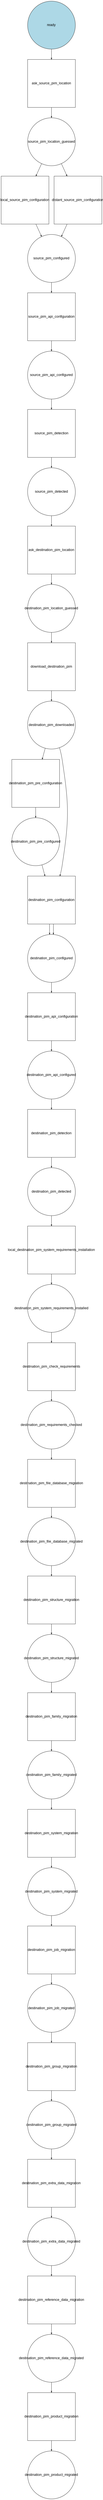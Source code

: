 digraph workflow {
  ratio="fill" rankdir="TB"
  node [fontsize="12" fontname="Arial" color="#333333" fillcolor="lightblue" fixedsize="1" width="2.3"];
  edge [fontsize="9" fontname="Arial" color="#333333" arrowhead="normal" arrowsize="0.5"];

  place_ready [label="ready", shape=circle, style="filled"];
  place_source_pim_location_guessed [label="source_pim_location_guessed", shape=circle];
  place_source_pim_configured [label="source_pim_configured", shape=circle];
  place_source_pim_api_configured [label="source_pim_api_configured", shape=circle];
  place_source_pim_detected [label="source_pim_detected", shape=circle];
  place_destination_pim_location_guessed [label="destination_pim_location_guessed", shape=circle];
  place_destination_pim_downloaded [label="destination_pim_downloaded", shape=circle];
  place_destination_pim_pre_configured [label="destination_pim_pre_configured", shape=circle];
  place_destination_pim_configured [label="destination_pim_configured", shape=circle];
  place_destination_pim_api_configured [label="destination_pim_api_configured", shape=circle];
  place_destination_pim_detected [label="destination_pim_detected", shape=circle];
  place_destination_pim_system_requirements_installed [label="destination_pim_system_requirements_installed", shape=circle];
  place_destination_pim_requirements_checked [label="destination_pim_requirements_checked", shape=circle];
  place_destination_pim_file_database_migrated [label="destination_pim_file_database_migrated", shape=circle];
  place_destination_pim_structure_migrated [label="destination_pim_structure_migrated", shape=circle];
  place_destination_pim_family_migrated [label="destination_pim_family_migrated", shape=circle];
  place_destination_pim_system_migrated [label="destination_pim_system_migrated", shape=circle];
  place_destination_pim_job_migrated [label="destination_pim_job_migrated", shape=circle];
  place_destination_pim_group_migrated [label="destination_pim_group_migrated", shape=circle];
  place_destination_pim_extra_data_migrated [label="destination_pim_extra_data_migrated", shape=circle];
  place_destination_pim_reference_data_migrated [label="destination_pim_reference_data_migrated", shape=circle];
  place_destination_pim_product_migrated [label="destination_pim_product_migrated", shape=circle];
  transition_ask_source_pim_location [label="ask_source_pim_location", shape=box, shape="box", regular="1"];
  transition_local_source_pim_configuration [label="local_source_pim_configuration", shape=box, shape="box", regular="1"];
  transition_distant_source_pim_configuration [label="distant_source_pim_configuration", shape=box, shape="box", regular="1"];
  transition_source_pim_api_configuration [label="source_pim_api_configuration", shape=box, shape="box", regular="1"];
  transition_source_pim_detection [label="source_pim_detection", shape=box, shape="box", regular="1"];
  transition_ask_destination_pim_location [label="ask_destination_pim_location", shape=box, shape="box", regular="1"];
  transition_download_destination_pim [label="download_destination_pim", shape=box, shape="box", regular="1"];
  transition_destination_pim_pre_configuration [label="destination_pim_pre_configuration", shape=box, shape="box", regular="1"];
  transition_destination_pim_configuration [label="destination_pim_configuration", shape=box, shape="box", regular="1"];
  transition_destination_pim_configuration [label="destination_pim_configuration", shape=box, shape="box", regular="1"];
  transition_destination_pim_api_configuration [label="destination_pim_api_configuration", shape=box, shape="box", regular="1"];
  transition_destination_pim_detection [label="destination_pim_detection", shape=box, shape="box", regular="1"];
  transition_local_destination_pim_system_requirements_installation [label="local_destination_pim_system_requirements_installation", shape=box, shape="box", regular="1"];
  transition_destination_pim_check_requirements [label="destination_pim_check_requirements", shape=box, shape="box", regular="1"];
  transition_destination_pim_file_database_migration [label="destination_pim_file_database_migration", shape=box, shape="box", regular="1"];
  transition_destination_pim_structure_migration [label="destination_pim_structure_migration", shape=box, shape="box", regular="1"];
  transition_destination_pim_family_migration [label="destination_pim_family_migration", shape=box, shape="box", regular="1"];
  transition_destination_pim_system_migration [label="destination_pim_system_migration", shape=box, shape="box", regular="1"];
  transition_destination_pim_job_migration [label="destination_pim_job_migration", shape=box, shape="box", regular="1"];
  transition_destination_pim_group_migration [label="destination_pim_group_migration", shape=box, shape="box", regular="1"];
  transition_destination_pim_extra_data_migration [label="destination_pim_extra_data_migration", shape=box, shape="box", regular="1"];
  transition_destination_pim_reference_data_migration [label="destination_pim_reference_data_migration", shape=box, shape="box", regular="1"];
  transition_destination_pim_product_migration [label="destination_pim_product_migration", shape=box, shape="box", regular="1"];
  place_ready -> transition_ask_source_pim_location [style="solid"];
  transition_ask_source_pim_location -> place_source_pim_location_guessed [style="solid"];
  place_source_pim_location_guessed -> transition_local_source_pim_configuration [style="solid"];
  transition_local_source_pim_configuration -> place_source_pim_configured [style="solid"];
  place_source_pim_location_guessed -> transition_distant_source_pim_configuration [style="solid"];
  transition_distant_source_pim_configuration -> place_source_pim_configured [style="solid"];
  place_source_pim_configured -> transition_source_pim_api_configuration [style="solid"];
  transition_source_pim_api_configuration -> place_source_pim_api_configured [style="solid"];
  place_source_pim_api_configured -> transition_source_pim_detection [style="solid"];
  transition_source_pim_detection -> place_source_pim_detected [style="solid"];
  place_source_pim_detected -> transition_ask_destination_pim_location [style="solid"];
  transition_ask_destination_pim_location -> place_destination_pim_location_guessed [style="solid"];
  place_destination_pim_location_guessed -> transition_download_destination_pim [style="solid"];
  transition_download_destination_pim -> place_destination_pim_downloaded [style="solid"];
  place_destination_pim_downloaded -> transition_destination_pim_pre_configuration [style="solid"];
  transition_destination_pim_pre_configuration -> place_destination_pim_pre_configured [style="solid"];
  place_destination_pim_downloaded -> transition_destination_pim_configuration [style="solid"];
  transition_destination_pim_configuration -> place_destination_pim_configured [style="solid"];
  place_destination_pim_pre_configured -> transition_destination_pim_configuration [style="solid"];
  transition_destination_pim_configuration -> place_destination_pim_configured [style="solid"];
  place_destination_pim_configured -> transition_destination_pim_api_configuration [style="solid"];
  transition_destination_pim_api_configuration -> place_destination_pim_api_configured [style="solid"];
  place_destination_pim_api_configured -> transition_destination_pim_detection [style="solid"];
  transition_destination_pim_detection -> place_destination_pim_detected [style="solid"];
  place_destination_pim_detected -> transition_local_destination_pim_system_requirements_installation [style="solid"];
  transition_local_destination_pim_system_requirements_installation -> place_destination_pim_system_requirements_installed [style="solid"];
  place_destination_pim_system_requirements_installed -> transition_destination_pim_check_requirements [style="solid"];
  transition_destination_pim_check_requirements -> place_destination_pim_requirements_checked [style="solid"];
  place_destination_pim_requirements_checked -> transition_destination_pim_file_database_migration [style="solid"];
  transition_destination_pim_file_database_migration -> place_destination_pim_file_database_migrated [style="solid"];
  place_destination_pim_file_database_migrated -> transition_destination_pim_structure_migration [style="solid"];
  transition_destination_pim_structure_migration -> place_destination_pim_structure_migrated [style="solid"];
  place_destination_pim_structure_migrated -> transition_destination_pim_family_migration [style="solid"];
  transition_destination_pim_family_migration -> place_destination_pim_family_migrated [style="solid"];
  place_destination_pim_family_migrated -> transition_destination_pim_system_migration [style="solid"];
  transition_destination_pim_system_migration -> place_destination_pim_system_migrated [style="solid"];
  place_destination_pim_system_migrated -> transition_destination_pim_job_migration [style="solid"];
  transition_destination_pim_job_migration -> place_destination_pim_job_migrated [style="solid"];
  place_destination_pim_job_migrated -> transition_destination_pim_group_migration [style="solid"];
  transition_destination_pim_group_migration -> place_destination_pim_group_migrated [style="solid"];
  place_destination_pim_group_migrated -> transition_destination_pim_extra_data_migration [style="solid"];
  transition_destination_pim_extra_data_migration -> place_destination_pim_extra_data_migrated [style="solid"];
  place_destination_pim_extra_data_migrated -> transition_destination_pim_reference_data_migration [style="solid"];
  transition_destination_pim_reference_data_migration -> place_destination_pim_reference_data_migrated [style="solid"];
  place_destination_pim_reference_data_migrated -> transition_destination_pim_product_migration [style="solid"];
  transition_destination_pim_product_migration -> place_destination_pim_product_migrated [style="solid"];
}
